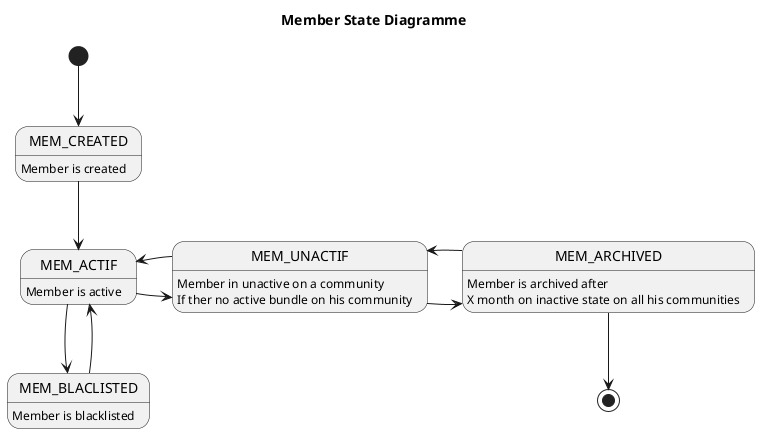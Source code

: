 @startuml
 title Member State Diagramme

MEM_CREATED: Member is created
MEM_ACTIF: Member is active
MEM_UNACTIF: Member in unactive on a community
MEM_UNACTIF: If ther no active bundle on his community
MEM_ARCHIVED: Member is archived after  
MEM_ARCHIVED: X month on inactive state on all his communities
MEM_BLACLISTED: Member is blacklisted

[*] --> MEM_CREATED
MEM_CREATED --> MEM_ACTIF
MEM_ACTIF->MEM_UNACTIF
MEM_UNACTIF->MEM_ACTIF
MEM_ACTIF-->MEM_BLACLISTED
MEM_BLACLISTED-->MEM_ACTIF
MEM_UNACTIF->MEM_ARCHIVED
MEM_ARCHIVED->MEM_UNACTIF
MEM_ARCHIVED-->[*]
@enduml
